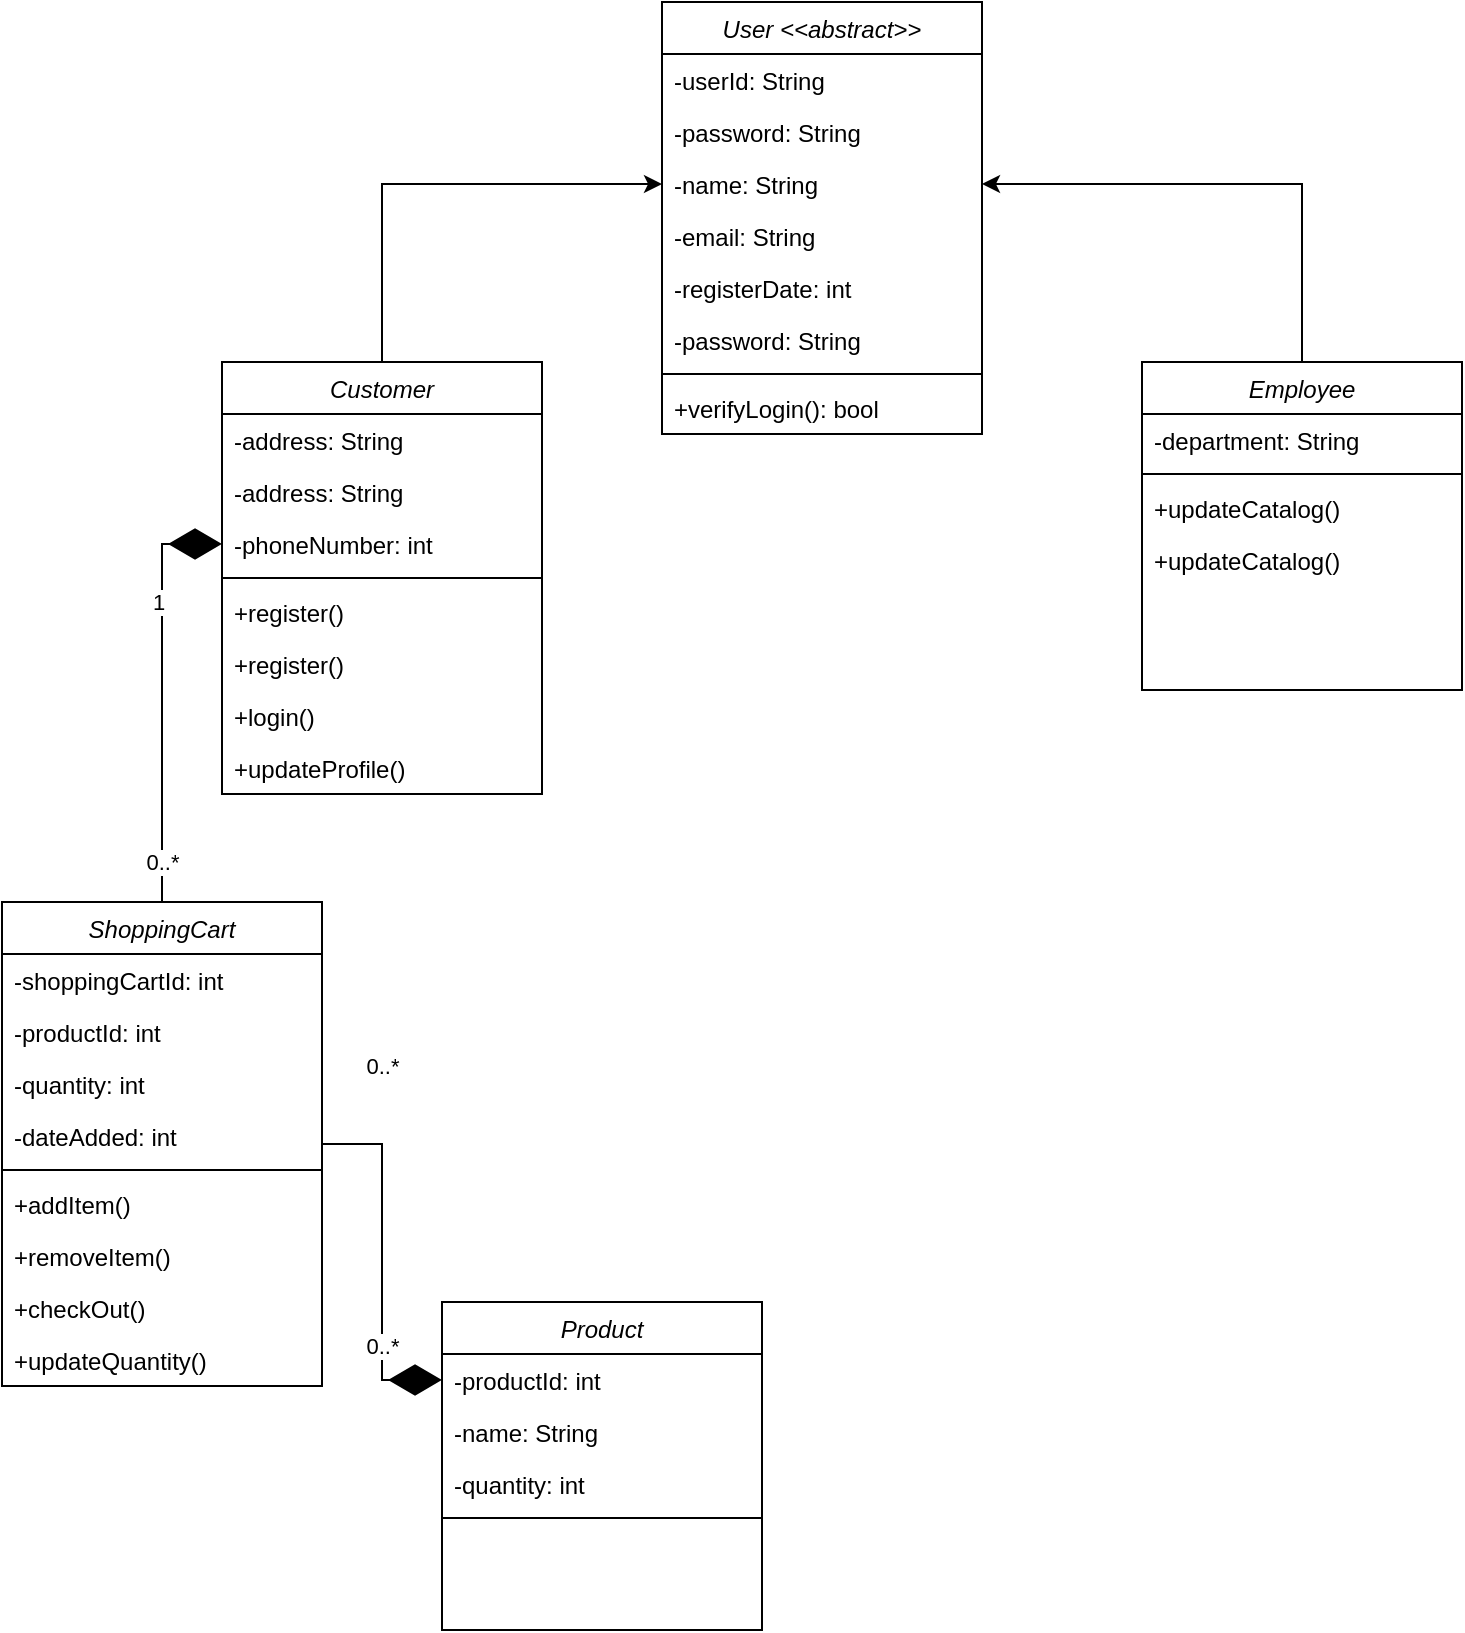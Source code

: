 <mxfile version="24.1.0" type="github">
  <diagram id="C5RBs43oDa-KdzZeNtuy" name="Page-1">
    <mxGraphModel dx="1633" dy="804" grid="1" gridSize="10" guides="1" tooltips="1" connect="1" arrows="1" fold="1" page="1" pageScale="1" pageWidth="827" pageHeight="1169" math="0" shadow="0">
      <root>
        <mxCell id="WIyWlLk6GJQsqaUBKTNV-0" />
        <mxCell id="WIyWlLk6GJQsqaUBKTNV-1" parent="WIyWlLk6GJQsqaUBKTNV-0" />
        <mxCell id="zkfFHV4jXpPFQw0GAbJ--0" value="User &lt;&lt;abstract&gt;&gt;" style="swimlane;fontStyle=2;align=center;verticalAlign=top;childLayout=stackLayout;horizontal=1;startSize=26;horizontalStack=0;resizeParent=1;resizeLast=0;collapsible=1;marginBottom=0;rounded=0;shadow=0;strokeWidth=1;" parent="WIyWlLk6GJQsqaUBKTNV-1" vertex="1">
          <mxGeometry x="350" y="120" width="160" height="216" as="geometry">
            <mxRectangle x="230" y="140" width="160" height="26" as="alternateBounds" />
          </mxGeometry>
        </mxCell>
        <mxCell id="zkfFHV4jXpPFQw0GAbJ--1" value="-userId: String" style="text;align=left;verticalAlign=top;spacingLeft=4;spacingRight=4;overflow=hidden;rotatable=0;points=[[0,0.5],[1,0.5]];portConstraint=eastwest;" parent="zkfFHV4jXpPFQw0GAbJ--0" vertex="1">
          <mxGeometry y="26" width="160" height="26" as="geometry" />
        </mxCell>
        <mxCell id="zkfFHV4jXpPFQw0GAbJ--2" value="-password: String" style="text;align=left;verticalAlign=top;spacingLeft=4;spacingRight=4;overflow=hidden;rotatable=0;points=[[0,0.5],[1,0.5]];portConstraint=eastwest;rounded=0;shadow=0;html=0;" parent="zkfFHV4jXpPFQw0GAbJ--0" vertex="1">
          <mxGeometry y="52" width="160" height="26" as="geometry" />
        </mxCell>
        <mxCell id="zkfFHV4jXpPFQw0GAbJ--3" value="-name: String" style="text;align=left;verticalAlign=top;spacingLeft=4;spacingRight=4;overflow=hidden;rotatable=0;points=[[0,0.5],[1,0.5]];portConstraint=eastwest;rounded=0;shadow=0;html=0;" parent="zkfFHV4jXpPFQw0GAbJ--0" vertex="1">
          <mxGeometry y="78" width="160" height="26" as="geometry" />
        </mxCell>
        <mxCell id="3GTXrOZyKivHOWcD8oNw-19" value="-email: String" style="text;align=left;verticalAlign=top;spacingLeft=4;spacingRight=4;overflow=hidden;rotatable=0;points=[[0,0.5],[1,0.5]];portConstraint=eastwest;rounded=0;shadow=0;html=0;" vertex="1" parent="zkfFHV4jXpPFQw0GAbJ--0">
          <mxGeometry y="104" width="160" height="26" as="geometry" />
        </mxCell>
        <mxCell id="3GTXrOZyKivHOWcD8oNw-0" value="-registerDate: int" style="text;align=left;verticalAlign=top;spacingLeft=4;spacingRight=4;overflow=hidden;rotatable=0;points=[[0,0.5],[1,0.5]];portConstraint=eastwest;rounded=0;shadow=0;html=0;" vertex="1" parent="zkfFHV4jXpPFQw0GAbJ--0">
          <mxGeometry y="130" width="160" height="26" as="geometry" />
        </mxCell>
        <mxCell id="3GTXrOZyKivHOWcD8oNw-18" value="-password: String" style="text;align=left;verticalAlign=top;spacingLeft=4;spacingRight=4;overflow=hidden;rotatable=0;points=[[0,0.5],[1,0.5]];portConstraint=eastwest;rounded=0;shadow=0;html=0;" vertex="1" parent="zkfFHV4jXpPFQw0GAbJ--0">
          <mxGeometry y="156" width="160" height="26" as="geometry" />
        </mxCell>
        <mxCell id="zkfFHV4jXpPFQw0GAbJ--4" value="" style="line;html=1;strokeWidth=1;align=left;verticalAlign=middle;spacingTop=-1;spacingLeft=3;spacingRight=3;rotatable=0;labelPosition=right;points=[];portConstraint=eastwest;" parent="zkfFHV4jXpPFQw0GAbJ--0" vertex="1">
          <mxGeometry y="182" width="160" height="8" as="geometry" />
        </mxCell>
        <mxCell id="3GTXrOZyKivHOWcD8oNw-3" value="+verifyLogin(): bool" style="text;align=left;verticalAlign=top;spacingLeft=4;spacingRight=4;overflow=hidden;rotatable=0;points=[[0,0.5],[1,0.5]];portConstraint=eastwest;rounded=0;shadow=0;html=0;" vertex="1" parent="zkfFHV4jXpPFQw0GAbJ--0">
          <mxGeometry y="190" width="160" height="26" as="geometry" />
        </mxCell>
        <mxCell id="3GTXrOZyKivHOWcD8oNw-21" style="edgeStyle=orthogonalEdgeStyle;rounded=0;orthogonalLoop=1;jettySize=auto;html=1;exitX=0.5;exitY=0;exitDx=0;exitDy=0;" edge="1" parent="WIyWlLk6GJQsqaUBKTNV-1" source="3GTXrOZyKivHOWcD8oNw-4" target="zkfFHV4jXpPFQw0GAbJ--3">
          <mxGeometry relative="1" as="geometry" />
        </mxCell>
        <mxCell id="3GTXrOZyKivHOWcD8oNw-4" value="Customer" style="swimlane;fontStyle=2;align=center;verticalAlign=top;childLayout=stackLayout;horizontal=1;startSize=26;horizontalStack=0;resizeParent=1;resizeLast=0;collapsible=1;marginBottom=0;rounded=0;shadow=0;strokeWidth=1;" vertex="1" parent="WIyWlLk6GJQsqaUBKTNV-1">
          <mxGeometry x="130" y="300" width="160" height="216" as="geometry">
            <mxRectangle x="230" y="140" width="160" height="26" as="alternateBounds" />
          </mxGeometry>
        </mxCell>
        <mxCell id="3GTXrOZyKivHOWcD8oNw-23" value="-address: String" style="text;align=left;verticalAlign=top;spacingLeft=4;spacingRight=4;overflow=hidden;rotatable=0;points=[[0,0.5],[1,0.5]];portConstraint=eastwest;rounded=0;shadow=0;html=0;" vertex="1" parent="3GTXrOZyKivHOWcD8oNw-4">
          <mxGeometry y="26" width="160" height="26" as="geometry" />
        </mxCell>
        <mxCell id="3GTXrOZyKivHOWcD8oNw-24" value="-address: String" style="text;align=left;verticalAlign=top;spacingLeft=4;spacingRight=4;overflow=hidden;rotatable=0;points=[[0,0.5],[1,0.5]];portConstraint=eastwest;rounded=0;shadow=0;html=0;" vertex="1" parent="3GTXrOZyKivHOWcD8oNw-4">
          <mxGeometry y="52" width="160" height="26" as="geometry" />
        </mxCell>
        <mxCell id="3GTXrOZyKivHOWcD8oNw-25" value="-phoneNumber: int" style="text;align=left;verticalAlign=top;spacingLeft=4;spacingRight=4;overflow=hidden;rotatable=0;points=[[0,0.5],[1,0.5]];portConstraint=eastwest;rounded=0;shadow=0;html=0;" vertex="1" parent="3GTXrOZyKivHOWcD8oNw-4">
          <mxGeometry y="78" width="160" height="26" as="geometry" />
        </mxCell>
        <mxCell id="3GTXrOZyKivHOWcD8oNw-9" value="" style="line;html=1;strokeWidth=1;align=left;verticalAlign=middle;spacingTop=-1;spacingLeft=3;spacingRight=3;rotatable=0;labelPosition=right;points=[];portConstraint=eastwest;" vertex="1" parent="3GTXrOZyKivHOWcD8oNw-4">
          <mxGeometry y="104" width="160" height="8" as="geometry" />
        </mxCell>
        <mxCell id="3GTXrOZyKivHOWcD8oNw-41" value="+register()" style="text;align=left;verticalAlign=top;spacingLeft=4;spacingRight=4;overflow=hidden;rotatable=0;points=[[0,0.5],[1,0.5]];portConstraint=eastwest;rounded=0;shadow=0;html=0;" vertex="1" parent="3GTXrOZyKivHOWcD8oNw-4">
          <mxGeometry y="112" width="160" height="26" as="geometry" />
        </mxCell>
        <mxCell id="3GTXrOZyKivHOWcD8oNw-26" value="+register()" style="text;align=left;verticalAlign=top;spacingLeft=4;spacingRight=4;overflow=hidden;rotatable=0;points=[[0,0.5],[1,0.5]];portConstraint=eastwest;rounded=0;shadow=0;html=0;" vertex="1" parent="3GTXrOZyKivHOWcD8oNw-4">
          <mxGeometry y="138" width="160" height="26" as="geometry" />
        </mxCell>
        <mxCell id="3GTXrOZyKivHOWcD8oNw-10" value="+login()" style="text;align=left;verticalAlign=top;spacingLeft=4;spacingRight=4;overflow=hidden;rotatable=0;points=[[0,0.5],[1,0.5]];portConstraint=eastwest;rounded=0;shadow=0;html=0;" vertex="1" parent="3GTXrOZyKivHOWcD8oNw-4">
          <mxGeometry y="164" width="160" height="26" as="geometry" />
        </mxCell>
        <mxCell id="3GTXrOZyKivHOWcD8oNw-27" value="+updateProfile()" style="text;align=left;verticalAlign=top;spacingLeft=4;spacingRight=4;overflow=hidden;rotatable=0;points=[[0,0.5],[1,0.5]];portConstraint=eastwest;rounded=0;shadow=0;html=0;" vertex="1" parent="3GTXrOZyKivHOWcD8oNw-4">
          <mxGeometry y="190" width="160" height="26" as="geometry" />
        </mxCell>
        <mxCell id="3GTXrOZyKivHOWcD8oNw-22" style="edgeStyle=orthogonalEdgeStyle;rounded=0;orthogonalLoop=1;jettySize=auto;html=1;exitX=0.5;exitY=0;exitDx=0;exitDy=0;entryX=1;entryY=0.5;entryDx=0;entryDy=0;" edge="1" parent="WIyWlLk6GJQsqaUBKTNV-1" source="3GTXrOZyKivHOWcD8oNw-11" target="zkfFHV4jXpPFQw0GAbJ--3">
          <mxGeometry relative="1" as="geometry" />
        </mxCell>
        <mxCell id="3GTXrOZyKivHOWcD8oNw-11" value="Employee" style="swimlane;fontStyle=2;align=center;verticalAlign=top;childLayout=stackLayout;horizontal=1;startSize=26;horizontalStack=0;resizeParent=1;resizeLast=0;collapsible=1;marginBottom=0;rounded=0;shadow=0;strokeWidth=1;" vertex="1" parent="WIyWlLk6GJQsqaUBKTNV-1">
          <mxGeometry x="590" y="300" width="160" height="164" as="geometry">
            <mxRectangle x="230" y="140" width="160" height="26" as="alternateBounds" />
          </mxGeometry>
        </mxCell>
        <mxCell id="3GTXrOZyKivHOWcD8oNw-43" value="-department: String" style="text;align=left;verticalAlign=top;spacingLeft=4;spacingRight=4;overflow=hidden;rotatable=0;points=[[0,0.5],[1,0.5]];portConstraint=eastwest;rounded=0;shadow=0;html=0;" vertex="1" parent="3GTXrOZyKivHOWcD8oNw-11">
          <mxGeometry y="26" width="160" height="26" as="geometry" />
        </mxCell>
        <mxCell id="3GTXrOZyKivHOWcD8oNw-16" value="" style="line;html=1;strokeWidth=1;align=left;verticalAlign=middle;spacingTop=-1;spacingLeft=3;spacingRight=3;rotatable=0;labelPosition=right;points=[];portConstraint=eastwest;" vertex="1" parent="3GTXrOZyKivHOWcD8oNw-11">
          <mxGeometry y="52" width="160" height="8" as="geometry" />
        </mxCell>
        <mxCell id="3GTXrOZyKivHOWcD8oNw-17" value="+updateCatalog()" style="text;align=left;verticalAlign=top;spacingLeft=4;spacingRight=4;overflow=hidden;rotatable=0;points=[[0,0.5],[1,0.5]];portConstraint=eastwest;rounded=0;shadow=0;html=0;" vertex="1" parent="3GTXrOZyKivHOWcD8oNw-11">
          <mxGeometry y="60" width="160" height="26" as="geometry" />
        </mxCell>
        <mxCell id="3GTXrOZyKivHOWcD8oNw-42" value="+updateCatalog()" style="text;align=left;verticalAlign=top;spacingLeft=4;spacingRight=4;overflow=hidden;rotatable=0;points=[[0,0.5],[1,0.5]];portConstraint=eastwest;rounded=0;shadow=0;html=0;" vertex="1" parent="3GTXrOZyKivHOWcD8oNw-11">
          <mxGeometry y="86" width="160" height="26" as="geometry" />
        </mxCell>
        <mxCell id="3GTXrOZyKivHOWcD8oNw-28" value="ShoppingCart" style="swimlane;fontStyle=2;align=center;verticalAlign=top;childLayout=stackLayout;horizontal=1;startSize=26;horizontalStack=0;resizeParent=1;resizeLast=0;collapsible=1;marginBottom=0;rounded=0;shadow=0;strokeWidth=1;" vertex="1" parent="WIyWlLk6GJQsqaUBKTNV-1">
          <mxGeometry x="20" y="570" width="160" height="242" as="geometry">
            <mxRectangle x="230" y="140" width="160" height="26" as="alternateBounds" />
          </mxGeometry>
        </mxCell>
        <mxCell id="3GTXrOZyKivHOWcD8oNw-30" value="-shoppingCartId: int" style="text;align=left;verticalAlign=top;spacingLeft=4;spacingRight=4;overflow=hidden;rotatable=0;points=[[0,0.5],[1,0.5]];portConstraint=eastwest;rounded=0;shadow=0;html=0;" vertex="1" parent="3GTXrOZyKivHOWcD8oNw-28">
          <mxGeometry y="26" width="160" height="26" as="geometry" />
        </mxCell>
        <mxCell id="3GTXrOZyKivHOWcD8oNw-44" value="-productId: int" style="text;align=left;verticalAlign=top;spacingLeft=4;spacingRight=4;overflow=hidden;rotatable=0;points=[[0,0.5],[1,0.5]];portConstraint=eastwest;rounded=0;shadow=0;html=0;" vertex="1" parent="3GTXrOZyKivHOWcD8oNw-28">
          <mxGeometry y="52" width="160" height="26" as="geometry" />
        </mxCell>
        <mxCell id="3GTXrOZyKivHOWcD8oNw-52" value="-quantity: int" style="text;align=left;verticalAlign=top;spacingLeft=4;spacingRight=4;overflow=hidden;rotatable=0;points=[[0,0.5],[1,0.5]];portConstraint=eastwest;rounded=0;shadow=0;html=0;" vertex="1" parent="3GTXrOZyKivHOWcD8oNw-28">
          <mxGeometry y="78" width="160" height="26" as="geometry" />
        </mxCell>
        <mxCell id="3GTXrOZyKivHOWcD8oNw-53" value="-dateAdded: int" style="text;align=left;verticalAlign=top;spacingLeft=4;spacingRight=4;overflow=hidden;rotatable=0;points=[[0,0.5],[1,0.5]];portConstraint=eastwest;rounded=0;shadow=0;html=0;" vertex="1" parent="3GTXrOZyKivHOWcD8oNw-28">
          <mxGeometry y="104" width="160" height="26" as="geometry" />
        </mxCell>
        <mxCell id="3GTXrOZyKivHOWcD8oNw-29" value="" style="line;html=1;strokeWidth=1;align=left;verticalAlign=middle;spacingTop=-1;spacingLeft=3;spacingRight=3;rotatable=0;labelPosition=right;points=[];portConstraint=eastwest;" vertex="1" parent="3GTXrOZyKivHOWcD8oNw-28">
          <mxGeometry y="130" width="160" height="8" as="geometry" />
        </mxCell>
        <mxCell id="3GTXrOZyKivHOWcD8oNw-56" value="+addItem()" style="text;align=left;verticalAlign=top;spacingLeft=4;spacingRight=4;overflow=hidden;rotatable=0;points=[[0,0.5],[1,0.5]];portConstraint=eastwest;rounded=0;shadow=0;html=0;" vertex="1" parent="3GTXrOZyKivHOWcD8oNw-28">
          <mxGeometry y="138" width="160" height="26" as="geometry" />
        </mxCell>
        <mxCell id="3GTXrOZyKivHOWcD8oNw-57" value="+removeItem()" style="text;align=left;verticalAlign=top;spacingLeft=4;spacingRight=4;overflow=hidden;rotatable=0;points=[[0,0.5],[1,0.5]];portConstraint=eastwest;rounded=0;shadow=0;html=0;" vertex="1" parent="3GTXrOZyKivHOWcD8oNw-28">
          <mxGeometry y="164" width="160" height="26" as="geometry" />
        </mxCell>
        <mxCell id="3GTXrOZyKivHOWcD8oNw-58" value="+checkOut()" style="text;align=left;verticalAlign=top;spacingLeft=4;spacingRight=4;overflow=hidden;rotatable=0;points=[[0,0.5],[1,0.5]];portConstraint=eastwest;rounded=0;shadow=0;html=0;" vertex="1" parent="3GTXrOZyKivHOWcD8oNw-28">
          <mxGeometry y="190" width="160" height="26" as="geometry" />
        </mxCell>
        <mxCell id="3GTXrOZyKivHOWcD8oNw-59" value="+updateQuantity()" style="text;align=left;verticalAlign=top;spacingLeft=4;spacingRight=4;overflow=hidden;rotatable=0;points=[[0,0.5],[1,0.5]];portConstraint=eastwest;rounded=0;shadow=0;html=0;" vertex="1" parent="3GTXrOZyKivHOWcD8oNw-28">
          <mxGeometry y="216" width="160" height="26" as="geometry" />
        </mxCell>
        <mxCell id="3GTXrOZyKivHOWcD8oNw-36" value="" style="endArrow=diamondThin;endFill=1;endSize=24;html=1;rounded=0;entryX=0;entryY=0.5;entryDx=0;entryDy=0;edgeStyle=orthogonalEdgeStyle;" edge="1" parent="WIyWlLk6GJQsqaUBKTNV-1" source="3GTXrOZyKivHOWcD8oNw-28" target="3GTXrOZyKivHOWcD8oNw-25">
          <mxGeometry width="160" relative="1" as="geometry">
            <mxPoint x="50" y="550" as="sourcePoint" />
            <mxPoint x="210" y="550" as="targetPoint" />
          </mxGeometry>
        </mxCell>
        <mxCell id="3GTXrOZyKivHOWcD8oNw-38" value="0..*" style="edgeLabel;html=1;align=center;verticalAlign=middle;resizable=0;points=[];" vertex="1" connectable="0" parent="3GTXrOZyKivHOWcD8oNw-36">
          <mxGeometry x="-0.713" relative="1" as="geometry">
            <mxPoint y="10" as="offset" />
          </mxGeometry>
        </mxCell>
        <mxCell id="3GTXrOZyKivHOWcD8oNw-39" value="1" style="edgeLabel;html=1;align=center;verticalAlign=middle;resizable=0;points=[];" vertex="1" connectable="0" parent="WIyWlLk6GJQsqaUBKTNV-1">
          <mxGeometry x="110" y="585" as="geometry">
            <mxPoint x="-12" y="-165" as="offset" />
          </mxGeometry>
        </mxCell>
        <mxCell id="3GTXrOZyKivHOWcD8oNw-45" value="Product" style="swimlane;fontStyle=2;align=center;verticalAlign=top;childLayout=stackLayout;horizontal=1;startSize=26;horizontalStack=0;resizeParent=1;resizeLast=0;collapsible=1;marginBottom=0;rounded=0;shadow=0;strokeWidth=1;" vertex="1" parent="WIyWlLk6GJQsqaUBKTNV-1">
          <mxGeometry x="240" y="770" width="160" height="164" as="geometry">
            <mxRectangle x="230" y="140" width="160" height="26" as="alternateBounds" />
          </mxGeometry>
        </mxCell>
        <mxCell id="3GTXrOZyKivHOWcD8oNw-47" value="-productId: int" style="text;align=left;verticalAlign=top;spacingLeft=4;spacingRight=4;overflow=hidden;rotatable=0;points=[[0,0.5],[1,0.5]];portConstraint=eastwest;rounded=0;shadow=0;html=0;" vertex="1" parent="3GTXrOZyKivHOWcD8oNw-45">
          <mxGeometry y="26" width="160" height="26" as="geometry" />
        </mxCell>
        <mxCell id="3GTXrOZyKivHOWcD8oNw-54" value="-name: String" style="text;align=left;verticalAlign=top;spacingLeft=4;spacingRight=4;overflow=hidden;rotatable=0;points=[[0,0.5],[1,0.5]];portConstraint=eastwest;rounded=0;shadow=0;html=0;" vertex="1" parent="3GTXrOZyKivHOWcD8oNw-45">
          <mxGeometry y="52" width="160" height="26" as="geometry" />
        </mxCell>
        <mxCell id="3GTXrOZyKivHOWcD8oNw-55" value="-quantity: int" style="text;align=left;verticalAlign=top;spacingLeft=4;spacingRight=4;overflow=hidden;rotatable=0;points=[[0,0.5],[1,0.5]];portConstraint=eastwest;rounded=0;shadow=0;html=0;" vertex="1" parent="3GTXrOZyKivHOWcD8oNw-45">
          <mxGeometry y="78" width="160" height="26" as="geometry" />
        </mxCell>
        <mxCell id="3GTXrOZyKivHOWcD8oNw-48" value="" style="line;html=1;strokeWidth=1;align=left;verticalAlign=middle;spacingTop=-1;spacingLeft=3;spacingRight=3;rotatable=0;labelPosition=right;points=[];portConstraint=eastwest;" vertex="1" parent="3GTXrOZyKivHOWcD8oNw-45">
          <mxGeometry y="104" width="160" height="8" as="geometry" />
        </mxCell>
        <mxCell id="3GTXrOZyKivHOWcD8oNw-49" value="" style="endArrow=diamondThin;endFill=1;endSize=24;html=1;rounded=0;exitX=1;exitY=0.5;exitDx=0;exitDy=0;edgeStyle=orthogonalEdgeStyle;entryX=0;entryY=0.5;entryDx=0;entryDy=0;" edge="1" parent="WIyWlLk6GJQsqaUBKTNV-1" source="3GTXrOZyKivHOWcD8oNw-28" target="3GTXrOZyKivHOWcD8oNw-47">
          <mxGeometry width="160" relative="1" as="geometry">
            <mxPoint x="190" y="640" as="sourcePoint" />
            <mxPoint x="270" y="760" as="targetPoint" />
          </mxGeometry>
        </mxCell>
        <mxCell id="3GTXrOZyKivHOWcD8oNw-50" value="0..*" style="edgeLabel;html=1;align=center;verticalAlign=middle;resizable=0;points=[];" vertex="1" connectable="0" parent="3GTXrOZyKivHOWcD8oNw-49">
          <mxGeometry x="0.419" y="3" relative="1" as="geometry">
            <mxPoint x="-3" y="4" as="offset" />
          </mxGeometry>
        </mxCell>
        <mxCell id="3GTXrOZyKivHOWcD8oNw-51" value="0..*" style="edgeLabel;html=1;align=center;verticalAlign=middle;resizable=0;points=[];" vertex="1" connectable="0" parent="WIyWlLk6GJQsqaUBKTNV-1">
          <mxGeometry x="210" y="652" as="geometry" />
        </mxCell>
      </root>
    </mxGraphModel>
  </diagram>
</mxfile>
